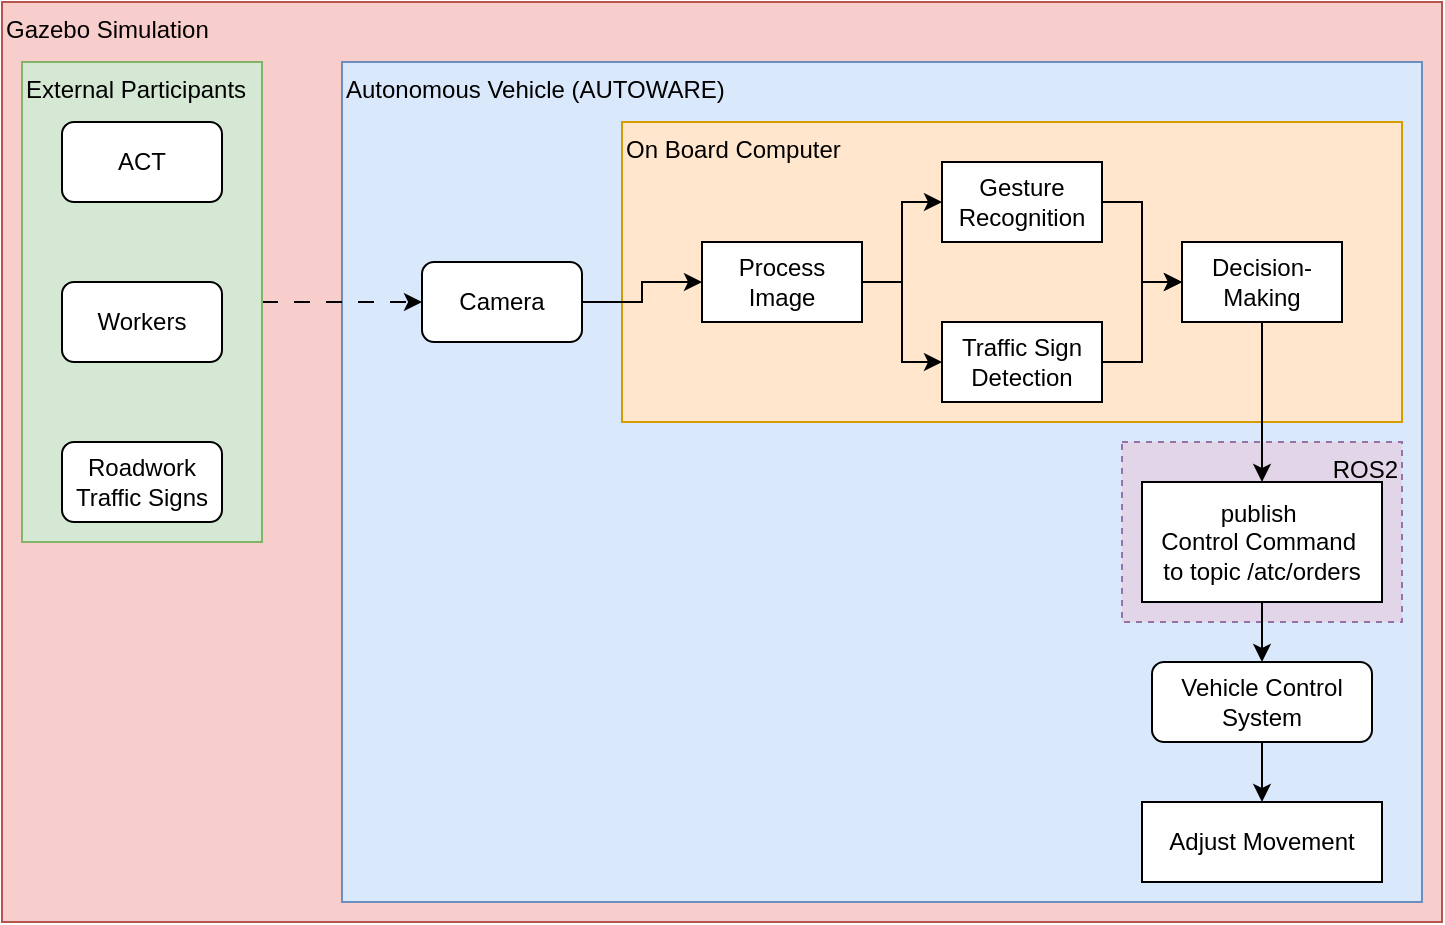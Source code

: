 <mxfile version="22.1.2" type="github">
  <diagram name="Page-1" id="5_ivvFxrPmgLpaIuFim7">
    <mxGraphModel dx="1434" dy="766" grid="1" gridSize="10" guides="1" tooltips="1" connect="1" arrows="1" fold="1" page="1" pageScale="1" pageWidth="1169" pageHeight="827" math="0" shadow="0">
      <root>
        <mxCell id="0" />
        <mxCell id="1" parent="0" />
        <mxCell id="C4huozfcFVkEvXcOC50h-1" value="Gazebo Simulation" style="rounded=0;whiteSpace=wrap;html=1;fillColor=#f8cecc;verticalAlign=top;align=left;strokeColor=#b85450;" parent="1" vertex="1">
          <mxGeometry x="40" y="60" width="720" height="460" as="geometry" />
        </mxCell>
        <mxCell id="-4XPZj6YBVyurC-XZe-H-29" value="Autonomous Vehicle (AUTOWARE)" style="rounded=0;whiteSpace=wrap;html=1;fillColor=#dae8fc;verticalAlign=top;align=left;strokeColor=#6c8ebf;" parent="1" vertex="1">
          <mxGeometry x="210" y="90" width="540" height="420" as="geometry" />
        </mxCell>
        <mxCell id="-4XPZj6YBVyurC-XZe-H-24" value="On Board Computer" style="rounded=0;whiteSpace=wrap;html=1;fillColor=#ffe6cc;verticalAlign=top;align=left;strokeColor=#d79b00;" parent="1" vertex="1">
          <mxGeometry x="350" y="120" width="390" height="150" as="geometry" />
        </mxCell>
        <mxCell id="-4XPZj6YBVyurC-XZe-H-26" style="edgeStyle=orthogonalEdgeStyle;rounded=0;orthogonalLoop=1;jettySize=auto;html=1;exitX=1;exitY=0.5;exitDx=0;exitDy=0;entryX=0;entryY=0.5;entryDx=0;entryDy=0;" parent="1" source="-4XPZj6YBVyurC-XZe-H-5" target="-4XPZj6YBVyurC-XZe-H-6" edge="1">
          <mxGeometry relative="1" as="geometry">
            <mxPoint x="390" y="200.238" as="targetPoint" />
            <mxPoint x="370" y="200" as="sourcePoint" />
            <Array as="points">
              <mxPoint x="360" y="210" />
              <mxPoint x="360" y="200" />
            </Array>
          </mxGeometry>
        </mxCell>
        <mxCell id="-4XPZj6YBVyurC-XZe-H-5" value="Camera" style="rounded=1;whiteSpace=wrap;html=1;align=center;verticalAlign=middle;fillColor=default;" parent="1" vertex="1">
          <mxGeometry x="250" y="190" width="80" height="40" as="geometry" />
        </mxCell>
        <mxCell id="-4XPZj6YBVyurC-XZe-H-19" style="edgeStyle=orthogonalEdgeStyle;rounded=0;orthogonalLoop=1;jettySize=auto;html=1;exitX=1;exitY=0.5;exitDx=0;exitDy=0;dashed=1;dashPattern=8 8;strokeWidth=1;" parent="1" source="-4XPZj6YBVyurC-XZe-H-4" target="-4XPZj6YBVyurC-XZe-H-5" edge="1">
          <mxGeometry relative="1" as="geometry" />
        </mxCell>
        <mxCell id="-4XPZj6YBVyurC-XZe-H-4" value="&lt;div&gt;External Participants&lt;br&gt;&lt;/div&gt;" style="rounded=0;whiteSpace=wrap;html=1;fillColor=#d5e8d4;verticalAlign=top;align=left;strokeColor=#82b366;" parent="1" vertex="1">
          <mxGeometry x="50" y="90" width="120" height="240" as="geometry" />
        </mxCell>
        <mxCell id="-4XPZj6YBVyurC-XZe-H-1" value="ACT" style="rounded=1;whiteSpace=wrap;html=1;" parent="1" vertex="1">
          <mxGeometry x="70" y="120" width="80" height="40" as="geometry" />
        </mxCell>
        <mxCell id="-4XPZj6YBVyurC-XZe-H-2" value="Workers" style="rounded=1;whiteSpace=wrap;html=1;" parent="1" vertex="1">
          <mxGeometry x="70" y="200" width="80" height="40" as="geometry" />
        </mxCell>
        <mxCell id="-4XPZj6YBVyurC-XZe-H-3" value="&lt;div&gt;Roadwork&lt;/div&gt;&lt;div&gt;Traffic Signs&lt;br&gt;&lt;/div&gt;" style="rounded=1;whiteSpace=wrap;html=1;" parent="1" vertex="1">
          <mxGeometry x="70" y="280" width="80" height="40" as="geometry" />
        </mxCell>
        <mxCell id="-4XPZj6YBVyurC-XZe-H-9" value="" style="edgeStyle=orthogonalEdgeStyle;rounded=0;orthogonalLoop=1;jettySize=auto;html=1;entryX=0;entryY=0.5;entryDx=0;entryDy=0;" parent="1" source="-4XPZj6YBVyurC-XZe-H-6" target="-4XPZj6YBVyurC-XZe-H-8" edge="1">
          <mxGeometry relative="1" as="geometry" />
        </mxCell>
        <mxCell id="-4XPZj6YBVyurC-XZe-H-22" style="edgeStyle=orthogonalEdgeStyle;rounded=0;orthogonalLoop=1;jettySize=auto;html=1;exitX=1;exitY=0.5;exitDx=0;exitDy=0;entryX=0;entryY=0.5;entryDx=0;entryDy=0;" parent="1" source="-4XPZj6YBVyurC-XZe-H-6" target="-4XPZj6YBVyurC-XZe-H-10" edge="1">
          <mxGeometry relative="1" as="geometry" />
        </mxCell>
        <mxCell id="-4XPZj6YBVyurC-XZe-H-6" value="Process Image" style="rounded=0;whiteSpace=wrap;html=1;" parent="1" vertex="1">
          <mxGeometry x="390" y="180" width="80" height="40" as="geometry" />
        </mxCell>
        <mxCell id="-4XPZj6YBVyurC-XZe-H-12" value="" style="edgeStyle=orthogonalEdgeStyle;rounded=0;orthogonalLoop=1;jettySize=auto;html=1;" parent="1" source="-4XPZj6YBVyurC-XZe-H-8" target="-4XPZj6YBVyurC-XZe-H-11" edge="1">
          <mxGeometry relative="1" as="geometry" />
        </mxCell>
        <mxCell id="-4XPZj6YBVyurC-XZe-H-8" value="Gesture Recognition" style="rounded=0;whiteSpace=wrap;html=1;" parent="1" vertex="1">
          <mxGeometry x="510" y="140" width="80" height="40" as="geometry" />
        </mxCell>
        <mxCell id="-4XPZj6YBVyurC-XZe-H-23" style="edgeStyle=orthogonalEdgeStyle;rounded=0;orthogonalLoop=1;jettySize=auto;html=1;exitX=1;exitY=0.5;exitDx=0;exitDy=0;" parent="1" source="-4XPZj6YBVyurC-XZe-H-10" target="-4XPZj6YBVyurC-XZe-H-11" edge="1">
          <mxGeometry relative="1" as="geometry" />
        </mxCell>
        <mxCell id="-4XPZj6YBVyurC-XZe-H-10" value="Traffic Sign Detection" style="rounded=0;whiteSpace=wrap;html=1;" parent="1" vertex="1">
          <mxGeometry x="510" y="220" width="80" height="40" as="geometry" />
        </mxCell>
        <mxCell id="-4XPZj6YBVyurC-XZe-H-11" value="Decision-Making" style="rounded=0;whiteSpace=wrap;html=1;" parent="1" vertex="1">
          <mxGeometry x="630" y="180" width="80" height="40" as="geometry" />
        </mxCell>
        <mxCell id="-4XPZj6YBVyurC-XZe-H-18" value="" style="edgeStyle=orthogonalEdgeStyle;rounded=0;orthogonalLoop=1;jettySize=auto;html=1;" parent="1" source="-4XPZj6YBVyurC-XZe-H-15" target="-4XPZj6YBVyurC-XZe-H-17" edge="1">
          <mxGeometry relative="1" as="geometry" />
        </mxCell>
        <mxCell id="-4XPZj6YBVyurC-XZe-H-15" value="Vehicle Control System" style="rounded=1;whiteSpace=wrap;html=1;" parent="1" vertex="1">
          <mxGeometry x="615" y="390" width="110" height="40" as="geometry" />
        </mxCell>
        <mxCell id="-4XPZj6YBVyurC-XZe-H-17" value="Adjust Movement" style="rounded=0;whiteSpace=wrap;html=1;" parent="1" vertex="1">
          <mxGeometry x="610" y="460" width="120" height="40" as="geometry" />
        </mxCell>
        <mxCell id="C4huozfcFVkEvXcOC50h-2" value="&lt;div align=&quot;right&quot;&gt;ROS2&lt;/div&gt;" style="rounded=0;whiteSpace=wrap;html=1;fillColor=#e1d5e7;strokeColor=#9673a6;dashed=1;verticalAlign=top;align=right;" parent="1" vertex="1">
          <mxGeometry x="600" y="280" width="140" height="90" as="geometry" />
        </mxCell>
        <mxCell id="C4huozfcFVkEvXcOC50h-6" value="" style="edgeStyle=orthogonalEdgeStyle;rounded=0;orthogonalLoop=1;jettySize=auto;html=1;entryX=0.5;entryY=0;entryDx=0;entryDy=0;exitX=0.5;exitY=1;exitDx=0;exitDy=0;" parent="1" source="-4XPZj6YBVyurC-XZe-H-11" target="C4huozfcFVkEvXcOC50h-5" edge="1">
          <mxGeometry relative="1" as="geometry">
            <mxPoint x="670" y="390" as="targetPoint" />
            <Array as="points" />
            <mxPoint x="670" y="220" as="sourcePoint" />
          </mxGeometry>
        </mxCell>
        <mxCell id="C4huozfcFVkEvXcOC50h-7" style="edgeStyle=orthogonalEdgeStyle;rounded=0;orthogonalLoop=1;jettySize=auto;html=1;exitX=0.5;exitY=1;exitDx=0;exitDy=0;entryX=0.5;entryY=0;entryDx=0;entryDy=0;" parent="1" source="C4huozfcFVkEvXcOC50h-5" target="-4XPZj6YBVyurC-XZe-H-15" edge="1">
          <mxGeometry relative="1" as="geometry" />
        </mxCell>
        <mxCell id="C4huozfcFVkEvXcOC50h-5" value="&lt;div&gt;publish&amp;nbsp;&lt;/div&gt;&lt;div&gt;Control Command&amp;nbsp;&lt;/div&gt;&lt;div&gt;to topic /atc/orders&lt;/div&gt;" style="rounded=0;whiteSpace=wrap;html=1;" parent="1" vertex="1">
          <mxGeometry x="610" y="300" width="120" height="60" as="geometry" />
        </mxCell>
      </root>
    </mxGraphModel>
  </diagram>
</mxfile>
